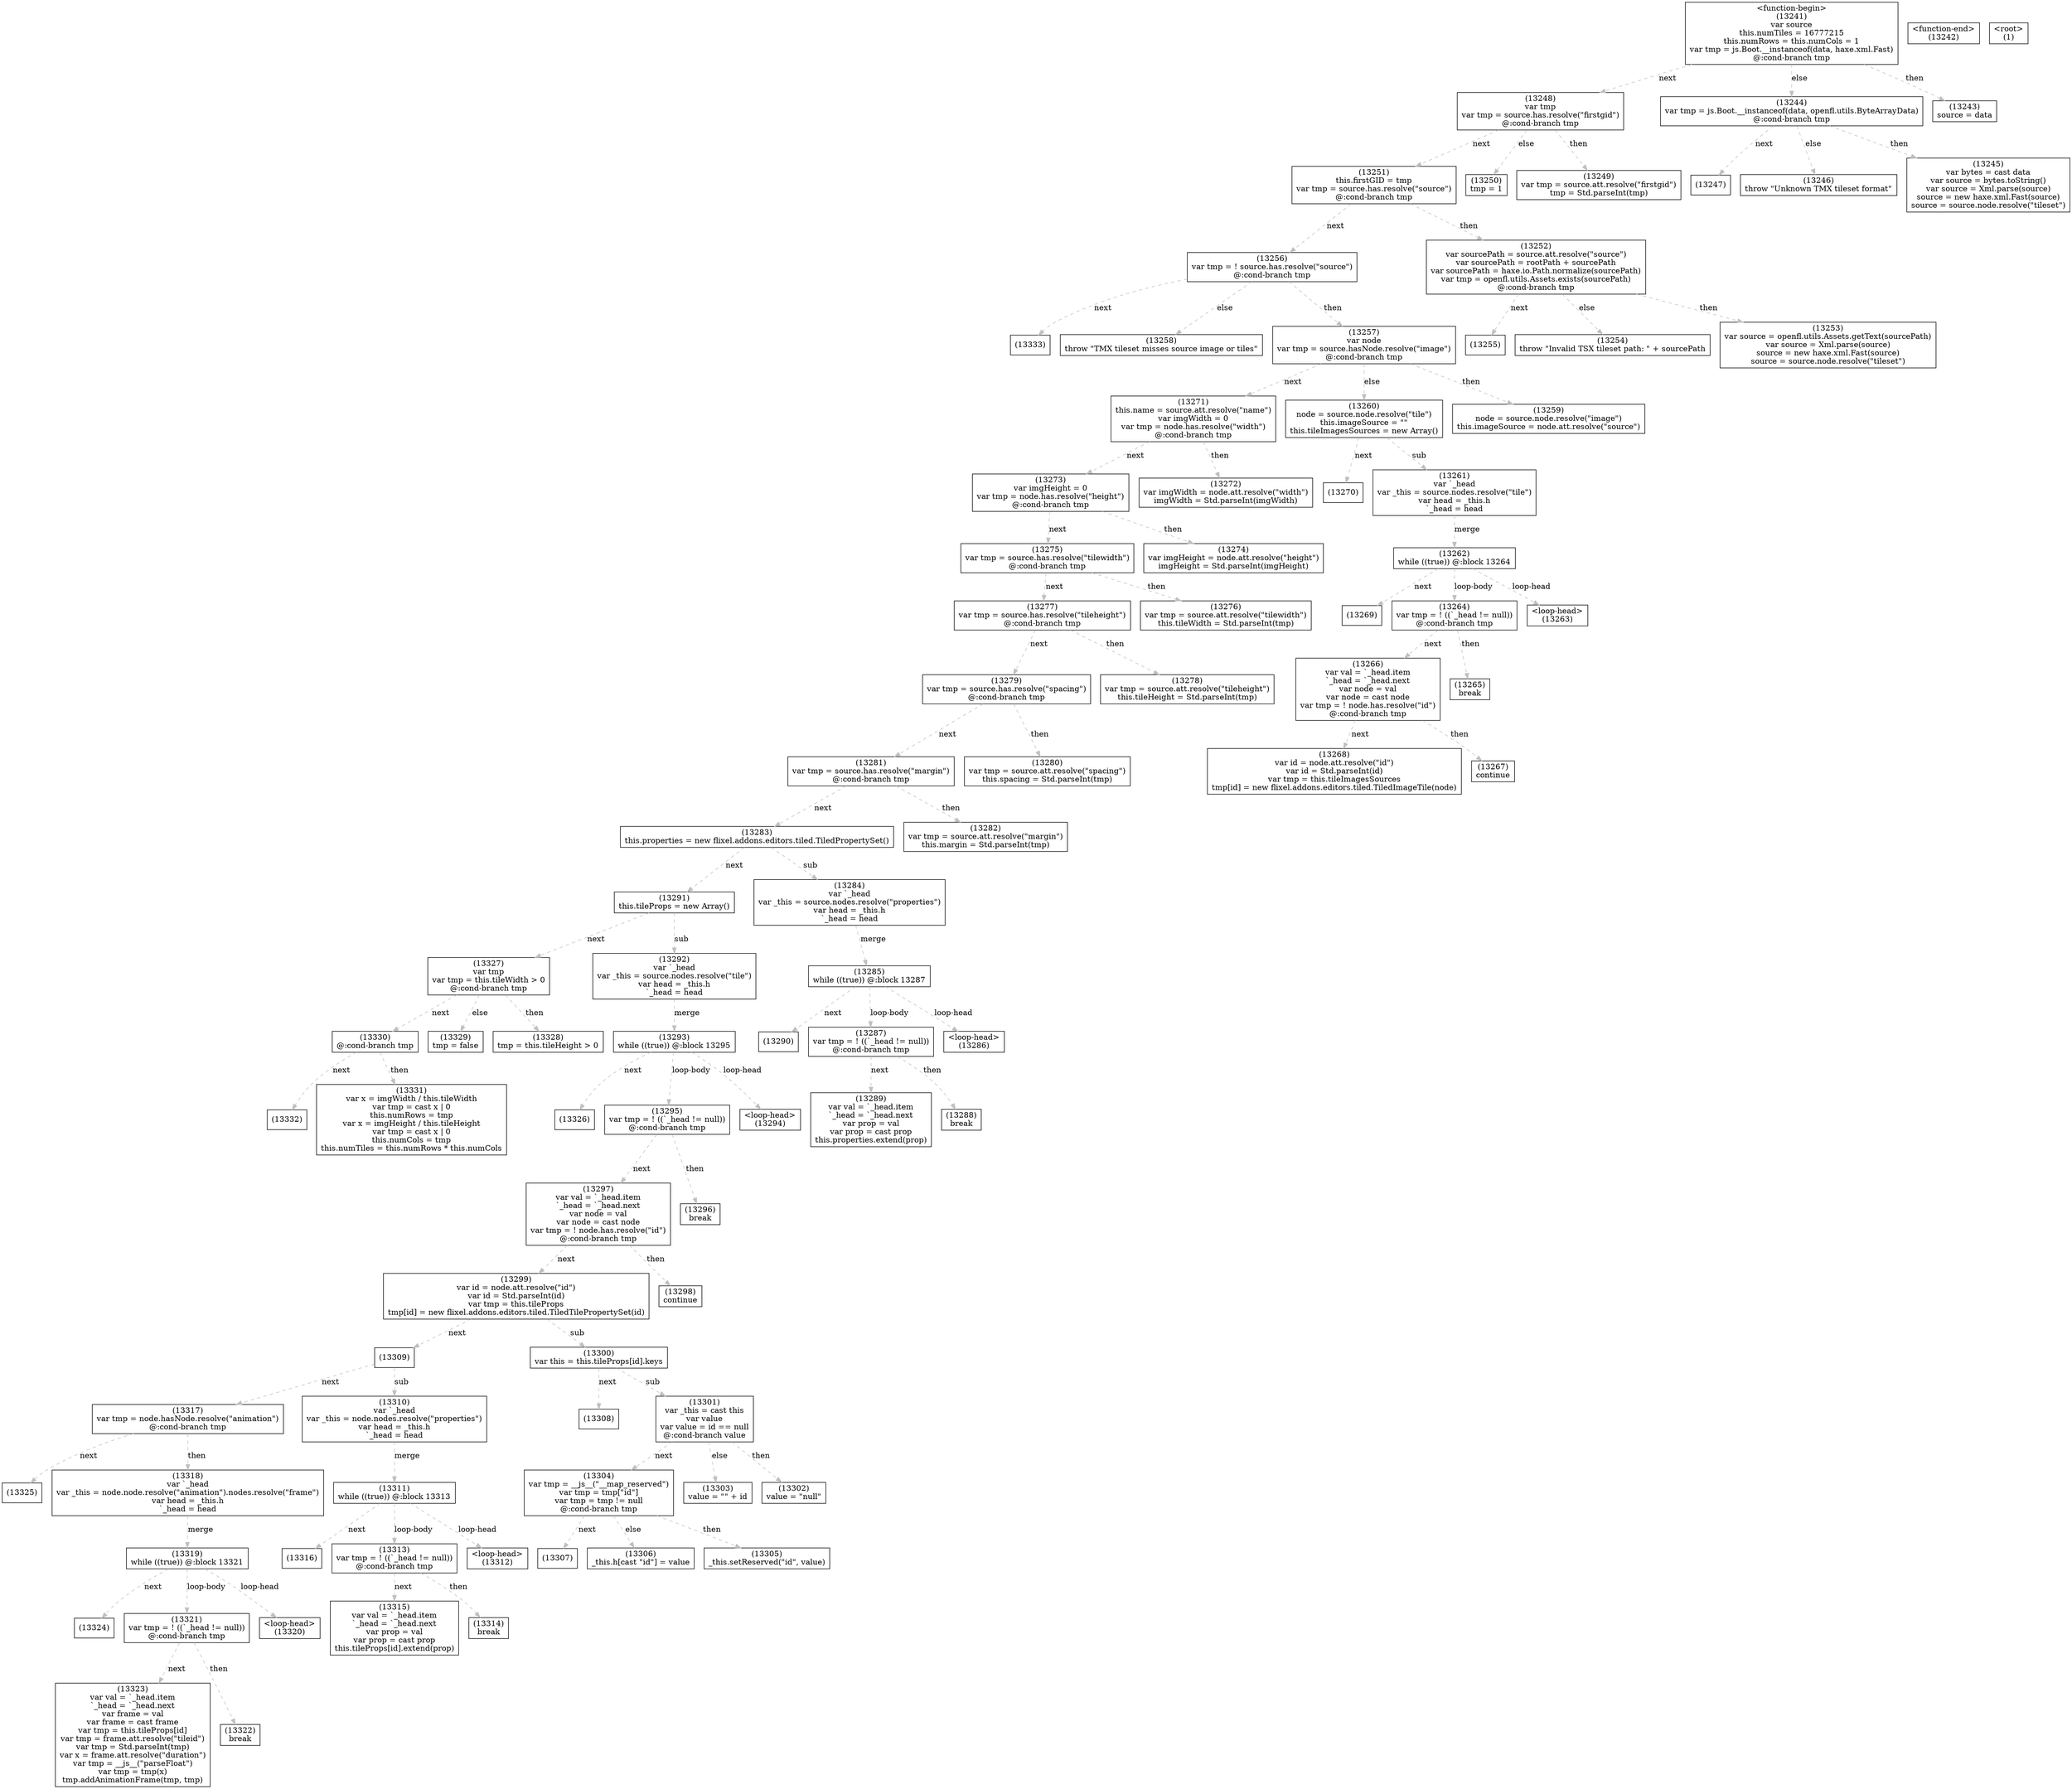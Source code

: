 digraph graphname {
n13333 [shape=box,label="(13333)"];
n13332 [shape=box,label="(13332)"];
n13331 [shape=box,label="(13331)\nvar x = imgWidth / this.tileWidth\nvar tmp = cast x | 0\nthis.numRows = tmp\nvar x = imgHeight / this.tileHeight\nvar tmp = cast x | 0\nthis.numCols = tmp\nthis.numTiles = this.numRows * this.numCols"];
n13330 [shape=box,label="(13330)\n@:cond-branch tmp"];
n13330 -> n13331[style="dashed",color="gray",label="then"];
n13330 -> n13332[style="dashed",color="gray",label="next"];
n13329 [shape=box,label="(13329)\ntmp = false"];
n13328 [shape=box,label="(13328)\ntmp = this.tileHeight > 0"];
n13327 [shape=box,label="(13327)\nvar tmp\nvar tmp = this.tileWidth > 0\n@:cond-branch tmp"];
n13327 -> n13328[style="dashed",color="gray",label="then"];
n13327 -> n13329[style="dashed",color="gray",label="else"];
n13327 -> n13330[style="dashed",color="gray",label="next"];
n13326 [shape=box,label="(13326)"];
n13325 [shape=box,label="(13325)"];
n13324 [shape=box,label="(13324)"];
n13323 [shape=box,label="(13323)\nvar val = `_head.item\n`_head = `_head.next\nvar frame = val\nvar frame = cast frame\nvar tmp = this.tileProps[id]\nvar tmp = frame.att.resolve(\"tileid\")\nvar tmp = Std.parseInt(tmp)\nvar x = frame.att.resolve(\"duration\")\nvar tmp = __js__(\"parseFloat\")\nvar tmp = tmp(x)\ntmp.addAnimationFrame(tmp, tmp)"];
n13322 [shape=box,label="(13322)\nbreak"];
n13321 [shape=box,label="(13321)\nvar tmp = ! ((`_head != null))\n@:cond-branch tmp"];
n13321 -> n13322[style="dashed",color="gray",label="then"];
n13321 -> n13323[style="dashed",color="gray",label="next"];
n13320 [shape=box,label="<loop-head>
(13320)"];
n13319 [shape=box,label="(13319)\nwhile ((true)) @:block 13321"];
n13319 -> n13320[style="dashed",color="gray",label="loop-head"];
n13319 -> n13321[style="dashed",color="gray",label="loop-body"];
n13319 -> n13324[style="dashed",color="gray",label="next"];
n13318 [shape=box,label="(13318)\nvar `_head\nvar _this = node.node.resolve(\"animation\").nodes.resolve(\"frame\")\nvar head = _this.h\n`_head = head"];
n13318 -> n13319[style="dashed",color="gray",label="merge"];
n13317 [shape=box,label="(13317)\nvar tmp = node.hasNode.resolve(\"animation\")\n@:cond-branch tmp"];
n13317 -> n13318[style="dashed",color="gray",label="then"];
n13317 -> n13325[style="dashed",color="gray",label="next"];
n13316 [shape=box,label="(13316)"];
n13315 [shape=box,label="(13315)\nvar val = `_head.item\n`_head = `_head.next\nvar prop = val\nvar prop = cast prop\nthis.tileProps[id].extend(prop)"];
n13314 [shape=box,label="(13314)\nbreak"];
n13313 [shape=box,label="(13313)\nvar tmp = ! ((`_head != null))\n@:cond-branch tmp"];
n13313 -> n13314[style="dashed",color="gray",label="then"];
n13313 -> n13315[style="dashed",color="gray",label="next"];
n13312 [shape=box,label="<loop-head>
(13312)"];
n13311 [shape=box,label="(13311)\nwhile ((true)) @:block 13313"];
n13311 -> n13312[style="dashed",color="gray",label="loop-head"];
n13311 -> n13313[style="dashed",color="gray",label="loop-body"];
n13311 -> n13316[style="dashed",color="gray",label="next"];
n13310 [shape=box,label="(13310)\nvar `_head\nvar _this = node.nodes.resolve(\"properties\")\nvar head = _this.h\n`_head = head"];
n13310 -> n13311[style="dashed",color="gray",label="merge"];
n13309 [shape=box,label="(13309)"];
n13309 -> n13310[style="dashed",color="gray",label="sub"];
n13309 -> n13317[style="dashed",color="gray",label="next"];
n13308 [shape=box,label="(13308)"];
n13307 [shape=box,label="(13307)"];
n13306 [shape=box,label="(13306)\n_this.h[cast \"id\"] = value"];
n13305 [shape=box,label="(13305)\n_this.setReserved(\"id\", value)"];
n13304 [shape=box,label="(13304)\nvar tmp = __js__(\"__map_reserved\")\nvar tmp = tmp[\"id\"]\nvar tmp = tmp != null\n@:cond-branch tmp"];
n13304 -> n13305[style="dashed",color="gray",label="then"];
n13304 -> n13306[style="dashed",color="gray",label="else"];
n13304 -> n13307[style="dashed",color="gray",label="next"];
n13303 [shape=box,label="(13303)\nvalue = \"\" + id"];
n13302 [shape=box,label="(13302)\nvalue = \"null\""];
n13301 [shape=box,label="(13301)\nvar _this = cast this\nvar value\nvar value = id == null\n@:cond-branch value"];
n13301 -> n13302[style="dashed",color="gray",label="then"];
n13301 -> n13303[style="dashed",color="gray",label="else"];
n13301 -> n13304[style="dashed",color="gray",label="next"];
n13300 [shape=box,label="(13300)\nvar this = this.tileProps[id].keys"];
n13300 -> n13301[style="dashed",color="gray",label="sub"];
n13300 -> n13308[style="dashed",color="gray",label="next"];
n13299 [shape=box,label="(13299)\nvar id = node.att.resolve(\"id\")\nvar id = Std.parseInt(id)\nvar tmp = this.tileProps\ntmp[id] = new flixel.addons.editors.tiled.TiledTilePropertySet(id)"];
n13299 -> n13300[style="dashed",color="gray",label="sub"];
n13299 -> n13309[style="dashed",color="gray",label="next"];
n13298 [shape=box,label="(13298)\ncontinue"];
n13297 [shape=box,label="(13297)\nvar val = `_head.item\n`_head = `_head.next\nvar node = val\nvar node = cast node\nvar tmp = ! node.has.resolve(\"id\")\n@:cond-branch tmp"];
n13297 -> n13298[style="dashed",color="gray",label="then"];
n13297 -> n13299[style="dashed",color="gray",label="next"];
n13296 [shape=box,label="(13296)\nbreak"];
n13295 [shape=box,label="(13295)\nvar tmp = ! ((`_head != null))\n@:cond-branch tmp"];
n13295 -> n13296[style="dashed",color="gray",label="then"];
n13295 -> n13297[style="dashed",color="gray",label="next"];
n13294 [shape=box,label="<loop-head>
(13294)"];
n13293 [shape=box,label="(13293)\nwhile ((true)) @:block 13295"];
n13293 -> n13294[style="dashed",color="gray",label="loop-head"];
n13293 -> n13295[style="dashed",color="gray",label="loop-body"];
n13293 -> n13326[style="dashed",color="gray",label="next"];
n13292 [shape=box,label="(13292)\nvar `_head\nvar _this = source.nodes.resolve(\"tile\")\nvar head = _this.h\n`_head = head"];
n13292 -> n13293[style="dashed",color="gray",label="merge"];
n13291 [shape=box,label="(13291)\nthis.tileProps = new Array()"];
n13291 -> n13292[style="dashed",color="gray",label="sub"];
n13291 -> n13327[style="dashed",color="gray",label="next"];
n13290 [shape=box,label="(13290)"];
n13289 [shape=box,label="(13289)\nvar val = `_head.item\n`_head = `_head.next\nvar prop = val\nvar prop = cast prop\nthis.properties.extend(prop)"];
n13288 [shape=box,label="(13288)\nbreak"];
n13287 [shape=box,label="(13287)\nvar tmp = ! ((`_head != null))\n@:cond-branch tmp"];
n13287 -> n13288[style="dashed",color="gray",label="then"];
n13287 -> n13289[style="dashed",color="gray",label="next"];
n13286 [shape=box,label="<loop-head>
(13286)"];
n13285 [shape=box,label="(13285)\nwhile ((true)) @:block 13287"];
n13285 -> n13286[style="dashed",color="gray",label="loop-head"];
n13285 -> n13287[style="dashed",color="gray",label="loop-body"];
n13285 -> n13290[style="dashed",color="gray",label="next"];
n13284 [shape=box,label="(13284)\nvar `_head\nvar _this = source.nodes.resolve(\"properties\")\nvar head = _this.h\n`_head = head"];
n13284 -> n13285[style="dashed",color="gray",label="merge"];
n13283 [shape=box,label="(13283)\nthis.properties = new flixel.addons.editors.tiled.TiledPropertySet()"];
n13283 -> n13284[style="dashed",color="gray",label="sub"];
n13283 -> n13291[style="dashed",color="gray",label="next"];
n13282 [shape=box,label="(13282)\nvar tmp = source.att.resolve(\"margin\")\nthis.margin = Std.parseInt(tmp)"];
n13281 [shape=box,label="(13281)\nvar tmp = source.has.resolve(\"margin\")\n@:cond-branch tmp"];
n13281 -> n13282[style="dashed",color="gray",label="then"];
n13281 -> n13283[style="dashed",color="gray",label="next"];
n13280 [shape=box,label="(13280)\nvar tmp = source.att.resolve(\"spacing\")\nthis.spacing = Std.parseInt(tmp)"];
n13279 [shape=box,label="(13279)\nvar tmp = source.has.resolve(\"spacing\")\n@:cond-branch tmp"];
n13279 -> n13280[style="dashed",color="gray",label="then"];
n13279 -> n13281[style="dashed",color="gray",label="next"];
n13278 [shape=box,label="(13278)\nvar tmp = source.att.resolve(\"tileheight\")\nthis.tileHeight = Std.parseInt(tmp)"];
n13277 [shape=box,label="(13277)\nvar tmp = source.has.resolve(\"tileheight\")\n@:cond-branch tmp"];
n13277 -> n13278[style="dashed",color="gray",label="then"];
n13277 -> n13279[style="dashed",color="gray",label="next"];
n13276 [shape=box,label="(13276)\nvar tmp = source.att.resolve(\"tilewidth\")\nthis.tileWidth = Std.parseInt(tmp)"];
n13275 [shape=box,label="(13275)\nvar tmp = source.has.resolve(\"tilewidth\")\n@:cond-branch tmp"];
n13275 -> n13276[style="dashed",color="gray",label="then"];
n13275 -> n13277[style="dashed",color="gray",label="next"];
n13274 [shape=box,label="(13274)\nvar imgHeight = node.att.resolve(\"height\")\nimgHeight = Std.parseInt(imgHeight)"];
n13273 [shape=box,label="(13273)\nvar imgHeight = 0\nvar tmp = node.has.resolve(\"height\")\n@:cond-branch tmp"];
n13273 -> n13274[style="dashed",color="gray",label="then"];
n13273 -> n13275[style="dashed",color="gray",label="next"];
n13272 [shape=box,label="(13272)\nvar imgWidth = node.att.resolve(\"width\")\nimgWidth = Std.parseInt(imgWidth)"];
n13271 [shape=box,label="(13271)\nthis.name = source.att.resolve(\"name\")\nvar imgWidth = 0\nvar tmp = node.has.resolve(\"width\")\n@:cond-branch tmp"];
n13271 -> n13272[style="dashed",color="gray",label="then"];
n13271 -> n13273[style="dashed",color="gray",label="next"];
n13270 [shape=box,label="(13270)"];
n13269 [shape=box,label="(13269)"];
n13268 [shape=box,label="(13268)\nvar id = node.att.resolve(\"id\")\nvar id = Std.parseInt(id)\nvar tmp = this.tileImagesSources\ntmp[id] = new flixel.addons.editors.tiled.TiledImageTile(node)"];
n13267 [shape=box,label="(13267)\ncontinue"];
n13266 [shape=box,label="(13266)\nvar val = `_head.item\n`_head = `_head.next\nvar node = val\nvar node = cast node\nvar tmp = ! node.has.resolve(\"id\")\n@:cond-branch tmp"];
n13266 -> n13267[style="dashed",color="gray",label="then"];
n13266 -> n13268[style="dashed",color="gray",label="next"];
n13265 [shape=box,label="(13265)\nbreak"];
n13264 [shape=box,label="(13264)\nvar tmp = ! ((`_head != null))\n@:cond-branch tmp"];
n13264 -> n13265[style="dashed",color="gray",label="then"];
n13264 -> n13266[style="dashed",color="gray",label="next"];
n13263 [shape=box,label="<loop-head>
(13263)"];
n13262 [shape=box,label="(13262)\nwhile ((true)) @:block 13264"];
n13262 -> n13263[style="dashed",color="gray",label="loop-head"];
n13262 -> n13264[style="dashed",color="gray",label="loop-body"];
n13262 -> n13269[style="dashed",color="gray",label="next"];
n13261 [shape=box,label="(13261)\nvar `_head\nvar _this = source.nodes.resolve(\"tile\")\nvar head = _this.h\n`_head = head"];
n13261 -> n13262[style="dashed",color="gray",label="merge"];
n13260 [shape=box,label="(13260)\nnode = source.node.resolve(\"tile\")\nthis.imageSource = \"\"\nthis.tileImagesSources = new Array()"];
n13260 -> n13261[style="dashed",color="gray",label="sub"];
n13260 -> n13270[style="dashed",color="gray",label="next"];
n13259 [shape=box,label="(13259)\nnode = source.node.resolve(\"image\")\nthis.imageSource = node.att.resolve(\"source\")"];
n13258 [shape=box,label="(13258)\nthrow \"TMX tileset misses source image or tiles\""];
n13257 [shape=box,label="(13257)\nvar node\nvar tmp = source.hasNode.resolve(\"image\")\n@:cond-branch tmp"];
n13257 -> n13259[style="dashed",color="gray",label="then"];
n13257 -> n13260[style="dashed",color="gray",label="else"];
n13257 -> n13271[style="dashed",color="gray",label="next"];
n13256 [shape=box,label="(13256)\nvar tmp = ! source.has.resolve(\"source\")\n@:cond-branch tmp"];
n13256 -> n13257[style="dashed",color="gray",label="then"];
n13256 -> n13258[style="dashed",color="gray",label="else"];
n13256 -> n13333[style="dashed",color="gray",label="next"];
n13255 [shape=box,label="(13255)"];
n13254 [shape=box,label="(13254)\nthrow \"Invalid TSX tileset path: \" + sourcePath"];
n13253 [shape=box,label="(13253)\nvar source = openfl.utils.Assets.getText(sourcePath)\nvar source = Xml.parse(source)\nsource = new haxe.xml.Fast(source)\nsource = source.node.resolve(\"tileset\")"];
n13252 [shape=box,label="(13252)\nvar sourcePath = source.att.resolve(\"source\")\nvar sourcePath = rootPath + sourcePath\nvar sourcePath = haxe.io.Path.normalize(sourcePath)\nvar tmp = openfl.utils.Assets.exists(sourcePath)\n@:cond-branch tmp"];
n13252 -> n13253[style="dashed",color="gray",label="then"];
n13252 -> n13254[style="dashed",color="gray",label="else"];
n13252 -> n13255[style="dashed",color="gray",label="next"];
n13251 [shape=box,label="(13251)\nthis.firstGID = tmp\nvar tmp = source.has.resolve(\"source\")\n@:cond-branch tmp"];
n13251 -> n13252[style="dashed",color="gray",label="then"];
n13251 -> n13256[style="dashed",color="gray",label="next"];
n13250 [shape=box,label="(13250)\ntmp = 1"];
n13249 [shape=box,label="(13249)\nvar tmp = source.att.resolve(\"firstgid\")\ntmp = Std.parseInt(tmp)"];
n13248 [shape=box,label="(13248)\nvar tmp\nvar tmp = source.has.resolve(\"firstgid\")\n@:cond-branch tmp"];
n13248 -> n13249[style="dashed",color="gray",label="then"];
n13248 -> n13250[style="dashed",color="gray",label="else"];
n13248 -> n13251[style="dashed",color="gray",label="next"];
n13247 [shape=box,label="(13247)"];
n13246 [shape=box,label="(13246)\nthrow \"Unknown TMX tileset format\""];
n13245 [shape=box,label="(13245)\nvar bytes = cast data\nvar source = bytes.toString()\nvar source = Xml.parse(source)\nsource = new haxe.xml.Fast(source)\nsource = source.node.resolve(\"tileset\")"];
n13244 [shape=box,label="(13244)\nvar tmp = js.Boot.__instanceof(data, openfl.utils.ByteArrayData)\n@:cond-branch tmp"];
n13244 -> n13245[style="dashed",color="gray",label="then"];
n13244 -> n13246[style="dashed",color="gray",label="else"];
n13244 -> n13247[style="dashed",color="gray",label="next"];
n13243 [shape=box,label="(13243)\nsource = data"];
n13242 [shape=box,label="<function-end>
(13242)"];
n13241 [shape=box,label="<function-begin>
(13241)\nvar source\nthis.numTiles = 16777215\nthis.numRows = this.numCols = 1\nvar tmp = js.Boot.__instanceof(data, haxe.xml.Fast)\n@:cond-branch tmp"];
n13241 -> n13243[style="dashed",color="gray",label="then"];
n13241 -> n13244[style="dashed",color="gray",label="else"];
n13241 -> n13248[style="dashed",color="gray",label="next"];
n1 [shape=box,label="<root>
(1)"];
}
